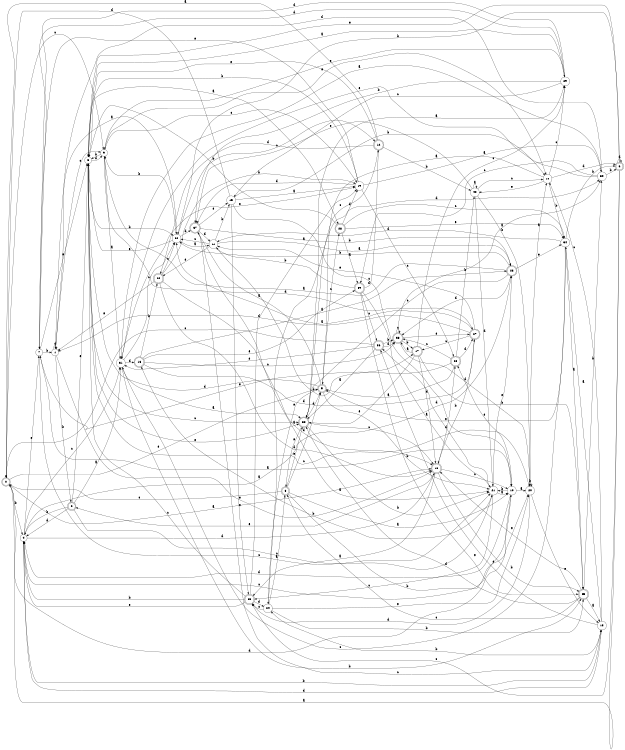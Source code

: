 digraph n33_7 {
__start0 [label="" shape="none"];

rankdir=LR;
size="8,5";

s0 [style="rounded,filled", color="black", fillcolor="white" shape="doublecircle", label="0"];
s1 [style="filled", color="black", fillcolor="white" shape="circle", label="1"];
s2 [style="rounded,filled", color="black", fillcolor="white" shape="doublecircle", label="2"];
s3 [style="filled", color="black", fillcolor="white" shape="circle", label="3"];
s4 [style="filled", color="black", fillcolor="white" shape="circle", label="4"];
s5 [style="rounded,filled", color="black", fillcolor="white" shape="doublecircle", label="5"];
s6 [style="rounded,filled", color="black", fillcolor="white" shape="doublecircle", label="6"];
s7 [style="filled", color="black", fillcolor="white" shape="circle", label="7"];
s8 [style="rounded,filled", color="black", fillcolor="white" shape="doublecircle", label="8"];
s9 [style="filled", color="black", fillcolor="white" shape="circle", label="9"];
s10 [style="filled", color="black", fillcolor="white" shape="circle", label="10"];
s11 [style="filled", color="black", fillcolor="white" shape="circle", label="11"];
s12 [style="rounded,filled", color="black", fillcolor="white" shape="doublecircle", label="12"];
s13 [style="filled", color="black", fillcolor="white" shape="circle", label="13"];
s14 [style="filled", color="black", fillcolor="white" shape="circle", label="14"];
s15 [style="filled", color="black", fillcolor="white" shape="circle", label="15"];
s16 [style="rounded,filled", color="black", fillcolor="white" shape="doublecircle", label="16"];
s17 [style="rounded,filled", color="black", fillcolor="white" shape="doublecircle", label="17"];
s18 [style="rounded,filled", color="black", fillcolor="white" shape="doublecircle", label="18"];
s19 [style="filled", color="black", fillcolor="white" shape="circle", label="19"];
s20 [style="filled", color="black", fillcolor="white" shape="circle", label="20"];
s21 [style="filled", color="black", fillcolor="white" shape="circle", label="21"];
s22 [style="rounded,filled", color="black", fillcolor="white" shape="doublecircle", label="22"];
s23 [style="rounded,filled", color="black", fillcolor="white" shape="doublecircle", label="23"];
s24 [style="filled", color="black", fillcolor="white" shape="circle", label="24"];
s25 [style="rounded,filled", color="black", fillcolor="white" shape="doublecircle", label="25"];
s26 [style="rounded,filled", color="black", fillcolor="white" shape="doublecircle", label="26"];
s27 [style="rounded,filled", color="black", fillcolor="white" shape="doublecircle", label="27"];
s28 [style="rounded,filled", color="black", fillcolor="white" shape="doublecircle", label="28"];
s29 [style="filled", color="black", fillcolor="white" shape="circle", label="29"];
s30 [style="filled", color="black", fillcolor="white" shape="circle", label="30"];
s31 [style="filled", color="black", fillcolor="white" shape="circle", label="31"];
s32 [style="filled", color="black", fillcolor="white" shape="circle", label="32"];
s33 [style="rounded,filled", color="black", fillcolor="white" shape="doublecircle", label="33"];
s34 [style="filled", color="black", fillcolor="white" shape="circle", label="34"];
s35 [style="rounded,filled", color="black", fillcolor="white" shape="doublecircle", label="35"];
s36 [style="rounded,filled", color="black", fillcolor="white" shape="doublecircle", label="36"];
s37 [style="rounded,filled", color="black", fillcolor="white" shape="doublecircle", label="37"];
s38 [style="rounded,filled", color="black", fillcolor="white" shape="doublecircle", label="38"];
s39 [style="rounded,filled", color="black", fillcolor="white" shape="doublecircle", label="39"];
s40 [style="filled", color="black", fillcolor="white" shape="circle", label="40"];
s0 -> s18 [label="a"];
s0 -> s4 [label="b"];
s0 -> s9 [label="c"];
s0 -> s10 [label="d"];
s0 -> s5 [label="e"];
s1 -> s32 [label="a"];
s1 -> s2 [label="b"];
s1 -> s9 [label="c"];
s1 -> s1 [label="d"];
s1 -> s18 [label="e"];
s2 -> s31 [label="a"];
s2 -> s4 [label="b"];
s2 -> s21 [label="c"];
s2 -> s4 [label="d"];
s2 -> s3 [label="e"];
s3 -> s28 [label="a"];
s3 -> s32 [label="b"];
s3 -> s38 [label="c"];
s3 -> s9 [label="d"];
s3 -> s38 [label="e"];
s4 -> s23 [label="a"];
s4 -> s13 [label="b"];
s4 -> s31 [label="c"];
s4 -> s18 [label="d"];
s4 -> s7 [label="e"];
s5 -> s37 [label="a"];
s5 -> s21 [label="b"];
s5 -> s28 [label="c"];
s5 -> s3 [label="d"];
s5 -> s24 [label="e"];
s6 -> s0 [label="a"];
s6 -> s32 [label="b"];
s6 -> s35 [label="c"];
s6 -> s6 [label="d"];
s6 -> s3 [label="e"];
s7 -> s10 [label="a"];
s7 -> s1 [label="b"];
s7 -> s21 [label="c"];
s7 -> s29 [label="d"];
s7 -> s3 [label="e"];
s8 -> s10 [label="a"];
s8 -> s20 [label="b"];
s8 -> s0 [label="c"];
s8 -> s5 [label="d"];
s8 -> s38 [label="e"];
s9 -> s31 [label="a"];
s9 -> s3 [label="b"];
s9 -> s19 [label="c"];
s9 -> s27 [label="d"];
s9 -> s14 [label="e"];
s10 -> s20 [label="a"];
s10 -> s21 [label="b"];
s10 -> s4 [label="c"];
s10 -> s4 [label="d"];
s10 -> s26 [label="e"];
s11 -> s23 [label="a"];
s11 -> s15 [label="b"];
s11 -> s32 [label="c"];
s11 -> s17 [label="d"];
s11 -> s22 [label="e"];
s12 -> s0 [label="a"];
s12 -> s40 [label="b"];
s12 -> s38 [label="c"];
s12 -> s22 [label="d"];
s12 -> s3 [label="e"];
s13 -> s34 [label="a"];
s13 -> s24 [label="b"];
s13 -> s14 [label="c"];
s13 -> s4 [label="d"];
s13 -> s36 [label="e"];
s14 -> s5 [label="a"];
s14 -> s34 [label="b"];
s14 -> s29 [label="c"];
s14 -> s6 [label="d"];
s14 -> s40 [label="e"];
s15 -> s19 [label="a"];
s15 -> s14 [label="b"];
s15 -> s10 [label="c"];
s15 -> s0 [label="d"];
s15 -> s35 [label="e"];
s16 -> s23 [label="a"];
s16 -> s22 [label="b"];
s16 -> s33 [label="c"];
s16 -> s27 [label="d"];
s16 -> s39 [label="e"];
s17 -> s33 [label="a"];
s17 -> s25 [label="b"];
s17 -> s29 [label="c"];
s17 -> s18 [label="d"];
s17 -> s38 [label="e"];
s18 -> s35 [label="a"];
s18 -> s25 [label="b"];
s18 -> s10 [label="c"];
s18 -> s26 [label="d"];
s18 -> s2 [label="e"];
s19 -> s30 [label="a"];
s19 -> s3 [label="b"];
s19 -> s26 [label="c"];
s19 -> s37 [label="d"];
s19 -> s7 [label="e"];
s20 -> s14 [label="a"];
s20 -> s20 [label="b"];
s20 -> s3 [label="c"];
s20 -> s35 [label="d"];
s20 -> s13 [label="e"];
s21 -> s10 [label="a"];
s21 -> s16 [label="b"];
s21 -> s35 [label="c"];
s21 -> s36 [label="d"];
s21 -> s23 [label="e"];
s22 -> s18 [label="a"];
s22 -> s19 [label="b"];
s22 -> s32 [label="c"];
s22 -> s18 [label="d"];
s22 -> s1 [label="e"];
s23 -> s9 [label="a"];
s23 -> s32 [label="b"];
s23 -> s38 [label="c"];
s23 -> s33 [label="d"];
s23 -> s34 [label="e"];
s24 -> s8 [label="a"];
s24 -> s25 [label="b"];
s24 -> s35 [label="c"];
s24 -> s30 [label="d"];
s24 -> s20 [label="e"];
s25 -> s13 [label="a"];
s25 -> s30 [label="b"];
s25 -> s8 [label="c"];
s25 -> s38 [label="d"];
s25 -> s18 [label="e"];
s26 -> s5 [label="a"];
s26 -> s40 [label="b"];
s26 -> s33 [label="c"];
s26 -> s27 [label="d"];
s26 -> s7 [label="e"];
s27 -> s32 [label="a"];
s27 -> s18 [label="b"];
s27 -> s17 [label="c"];
s27 -> s1 [label="d"];
s27 -> s11 [label="e"];
s28 -> s39 [label="a"];
s28 -> s3 [label="b"];
s28 -> s34 [label="c"];
s28 -> s19 [label="d"];
s28 -> s34 [label="e"];
s29 -> s3 [label="a"];
s29 -> s37 [label="b"];
s29 -> s15 [label="c"];
s29 -> s7 [label="d"];
s29 -> s9 [label="e"];
s30 -> s31 [label="a"];
s30 -> s6 [label="b"];
s30 -> s39 [label="c"];
s30 -> s1 [label="d"];
s30 -> s31 [label="e"];
s31 -> s38 [label="a"];
s31 -> s25 [label="b"];
s31 -> s32 [label="c"];
s31 -> s16 [label="d"];
s31 -> s19 [label="e"];
s32 -> s11 [label="a"];
s32 -> s9 [label="b"];
s32 -> s12 [label="c"];
s32 -> s37 [label="d"];
s32 -> s3 [label="e"];
s33 -> s30 [label="a"];
s33 -> s17 [label="b"];
s33 -> s33 [label="c"];
s33 -> s20 [label="d"];
s33 -> s27 [label="e"];
s34 -> s25 [label="a"];
s34 -> s6 [label="b"];
s34 -> s31 [label="c"];
s34 -> s11 [label="d"];
s34 -> s5 [label="e"];
s35 -> s19 [label="a"];
s35 -> s4 [label="b"];
s35 -> s3 [label="c"];
s35 -> s24 [label="d"];
s35 -> s4 [label="e"];
s36 -> s38 [label="a"];
s36 -> s33 [label="b"];
s36 -> s0 [label="c"];
s36 -> s33 [label="d"];
s36 -> s31 [label="e"];
s37 -> s21 [label="a"];
s37 -> s23 [label="b"];
s37 -> s13 [label="c"];
s37 -> s11 [label="d"];
s37 -> s15 [label="e"];
s38 -> s29 [label="a"];
s38 -> s21 [label="b"];
s38 -> s18 [label="c"];
s38 -> s5 [label="d"];
s38 -> s8 [label="e"];
s39 -> s21 [label="a"];
s39 -> s11 [label="b"];
s39 -> s36 [label="c"];
s39 -> s12 [label="d"];
s39 -> s25 [label="e"];
s40 -> s40 [label="a"];
s40 -> s20 [label="b"];
s40 -> s14 [label="c"];
s40 -> s21 [label="d"];
s40 -> s37 [label="e"];

}